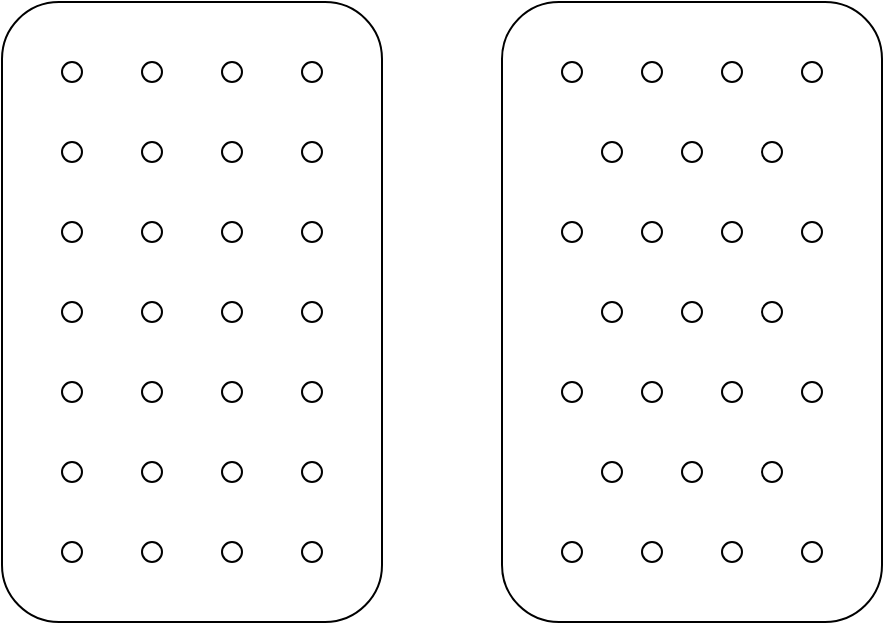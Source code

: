 <mxfile version="20.3.0" type="device"><diagram id="Mgif6Eko649c2rtetoye" name="Page-1"><mxGraphModel dx="1185" dy="721" grid="1" gridSize="10" guides="1" tooltips="1" connect="1" arrows="1" fold="1" page="1" pageScale="1" pageWidth="1169" pageHeight="827" math="0" shadow="0"><root><mxCell id="0"/><mxCell id="1" parent="0"/><mxCell id="6HRGAegt6tQ7mL08jc3s-81" value="" style="rounded=1;whiteSpace=wrap;html=1;" vertex="1" parent="1"><mxGeometry x="330" y="80" width="190" height="310" as="geometry"/></mxCell><mxCell id="6HRGAegt6tQ7mL08jc3s-29" value="" style="group" vertex="1" connectable="0" parent="1"><mxGeometry x="110" y="310" width="160" height="80" as="geometry"/></mxCell><mxCell id="6HRGAegt6tQ7mL08jc3s-1" value="" style="rounded=1;whiteSpace=wrap;html=1;" vertex="1" parent="6HRGAegt6tQ7mL08jc3s-29"><mxGeometry x="-30" y="-230" width="190" height="310" as="geometry"/></mxCell><mxCell id="6HRGAegt6tQ7mL08jc3s-30" value="" style="ellipse;whiteSpace=wrap;html=1;aspect=fixed;" vertex="1" parent="6HRGAegt6tQ7mL08jc3s-29"><mxGeometry width="10" height="10" as="geometry"/></mxCell><mxCell id="6HRGAegt6tQ7mL08jc3s-31" value="" style="ellipse;whiteSpace=wrap;html=1;aspect=fixed;" vertex="1" parent="6HRGAegt6tQ7mL08jc3s-29"><mxGeometry x="40" width="10" height="10" as="geometry"/></mxCell><mxCell id="6HRGAegt6tQ7mL08jc3s-32" value="" style="ellipse;whiteSpace=wrap;html=1;aspect=fixed;" vertex="1" parent="6HRGAegt6tQ7mL08jc3s-29"><mxGeometry x="80" width="10" height="10" as="geometry"/></mxCell><mxCell id="6HRGAegt6tQ7mL08jc3s-33" value="" style="ellipse;whiteSpace=wrap;html=1;aspect=fixed;" vertex="1" parent="6HRGAegt6tQ7mL08jc3s-29"><mxGeometry x="120" width="10" height="10" as="geometry"/></mxCell><mxCell id="6HRGAegt6tQ7mL08jc3s-8" value="" style="group" vertex="1" connectable="0" parent="1"><mxGeometry x="110" y="110" width="130" height="10" as="geometry"/></mxCell><mxCell id="6HRGAegt6tQ7mL08jc3s-3" value="" style="ellipse;whiteSpace=wrap;html=1;aspect=fixed;" vertex="1" parent="6HRGAegt6tQ7mL08jc3s-8"><mxGeometry width="10" height="10" as="geometry"/></mxCell><mxCell id="6HRGAegt6tQ7mL08jc3s-4" value="" style="ellipse;whiteSpace=wrap;html=1;aspect=fixed;" vertex="1" parent="6HRGAegt6tQ7mL08jc3s-8"><mxGeometry x="40" width="10" height="10" as="geometry"/></mxCell><mxCell id="6HRGAegt6tQ7mL08jc3s-5" value="" style="ellipse;whiteSpace=wrap;html=1;aspect=fixed;" vertex="1" parent="6HRGAegt6tQ7mL08jc3s-8"><mxGeometry x="80" width="10" height="10" as="geometry"/></mxCell><mxCell id="6HRGAegt6tQ7mL08jc3s-6" value="" style="ellipse;whiteSpace=wrap;html=1;aspect=fixed;" vertex="1" parent="6HRGAegt6tQ7mL08jc3s-8"><mxGeometry x="120" width="10" height="10" as="geometry"/></mxCell><mxCell id="6HRGAegt6tQ7mL08jc3s-9" value="" style="group" vertex="1" connectable="0" parent="1"><mxGeometry x="110" y="150" width="130" height="10" as="geometry"/></mxCell><mxCell id="6HRGAegt6tQ7mL08jc3s-10" value="" style="ellipse;whiteSpace=wrap;html=1;aspect=fixed;" vertex="1" parent="6HRGAegt6tQ7mL08jc3s-9"><mxGeometry width="10" height="10" as="geometry"/></mxCell><mxCell id="6HRGAegt6tQ7mL08jc3s-11" value="" style="ellipse;whiteSpace=wrap;html=1;aspect=fixed;" vertex="1" parent="6HRGAegt6tQ7mL08jc3s-9"><mxGeometry x="40" width="10" height="10" as="geometry"/></mxCell><mxCell id="6HRGAegt6tQ7mL08jc3s-12" value="" style="ellipse;whiteSpace=wrap;html=1;aspect=fixed;" vertex="1" parent="6HRGAegt6tQ7mL08jc3s-9"><mxGeometry x="80" width="10" height="10" as="geometry"/></mxCell><mxCell id="6HRGAegt6tQ7mL08jc3s-13" value="" style="ellipse;whiteSpace=wrap;html=1;aspect=fixed;" vertex="1" parent="6HRGAegt6tQ7mL08jc3s-9"><mxGeometry x="120" width="10" height="10" as="geometry"/></mxCell><mxCell id="6HRGAegt6tQ7mL08jc3s-14" value="" style="group" vertex="1" connectable="0" parent="1"><mxGeometry x="110" y="190" width="130" height="10" as="geometry"/></mxCell><mxCell id="6HRGAegt6tQ7mL08jc3s-15" value="" style="ellipse;whiteSpace=wrap;html=1;aspect=fixed;" vertex="1" parent="6HRGAegt6tQ7mL08jc3s-14"><mxGeometry width="10" height="10" as="geometry"/></mxCell><mxCell id="6HRGAegt6tQ7mL08jc3s-16" value="" style="ellipse;whiteSpace=wrap;html=1;aspect=fixed;" vertex="1" parent="6HRGAegt6tQ7mL08jc3s-14"><mxGeometry x="40" width="10" height="10" as="geometry"/></mxCell><mxCell id="6HRGAegt6tQ7mL08jc3s-17" value="" style="ellipse;whiteSpace=wrap;html=1;aspect=fixed;" vertex="1" parent="6HRGAegt6tQ7mL08jc3s-14"><mxGeometry x="80" width="10" height="10" as="geometry"/></mxCell><mxCell id="6HRGAegt6tQ7mL08jc3s-18" value="" style="ellipse;whiteSpace=wrap;html=1;aspect=fixed;" vertex="1" parent="6HRGAegt6tQ7mL08jc3s-14"><mxGeometry x="120" width="10" height="10" as="geometry"/></mxCell><mxCell id="6HRGAegt6tQ7mL08jc3s-19" value="" style="group" vertex="1" connectable="0" parent="1"><mxGeometry x="110" y="230" width="130" height="10" as="geometry"/></mxCell><mxCell id="6HRGAegt6tQ7mL08jc3s-20" value="" style="ellipse;whiteSpace=wrap;html=1;aspect=fixed;" vertex="1" parent="6HRGAegt6tQ7mL08jc3s-19"><mxGeometry width="10" height="10" as="geometry"/></mxCell><mxCell id="6HRGAegt6tQ7mL08jc3s-21" value="" style="ellipse;whiteSpace=wrap;html=1;aspect=fixed;" vertex="1" parent="6HRGAegt6tQ7mL08jc3s-19"><mxGeometry x="40" width="10" height="10" as="geometry"/></mxCell><mxCell id="6HRGAegt6tQ7mL08jc3s-22" value="" style="ellipse;whiteSpace=wrap;html=1;aspect=fixed;" vertex="1" parent="6HRGAegt6tQ7mL08jc3s-19"><mxGeometry x="80" width="10" height="10" as="geometry"/></mxCell><mxCell id="6HRGAegt6tQ7mL08jc3s-23" value="" style="ellipse;whiteSpace=wrap;html=1;aspect=fixed;" vertex="1" parent="6HRGAegt6tQ7mL08jc3s-19"><mxGeometry x="120" width="10" height="10" as="geometry"/></mxCell><mxCell id="6HRGAegt6tQ7mL08jc3s-24" value="" style="group" vertex="1" connectable="0" parent="1"><mxGeometry x="110" y="270" width="130" height="10" as="geometry"/></mxCell><mxCell id="6HRGAegt6tQ7mL08jc3s-25" value="" style="ellipse;whiteSpace=wrap;html=1;aspect=fixed;" vertex="1" parent="6HRGAegt6tQ7mL08jc3s-24"><mxGeometry width="10" height="10" as="geometry"/></mxCell><mxCell id="6HRGAegt6tQ7mL08jc3s-26" value="" style="ellipse;whiteSpace=wrap;html=1;aspect=fixed;" vertex="1" parent="6HRGAegt6tQ7mL08jc3s-24"><mxGeometry x="40" width="10" height="10" as="geometry"/></mxCell><mxCell id="6HRGAegt6tQ7mL08jc3s-27" value="" style="ellipse;whiteSpace=wrap;html=1;aspect=fixed;" vertex="1" parent="6HRGAegt6tQ7mL08jc3s-24"><mxGeometry x="80" width="10" height="10" as="geometry"/></mxCell><mxCell id="6HRGAegt6tQ7mL08jc3s-28" value="" style="ellipse;whiteSpace=wrap;html=1;aspect=fixed;" vertex="1" parent="6HRGAegt6tQ7mL08jc3s-24"><mxGeometry x="120" width="10" height="10" as="geometry"/></mxCell><mxCell id="6HRGAegt6tQ7mL08jc3s-35" value="" style="group" vertex="1" connectable="0" parent="1"><mxGeometry x="110" y="350" width="130" height="10" as="geometry"/></mxCell><mxCell id="6HRGAegt6tQ7mL08jc3s-36" value="" style="ellipse;whiteSpace=wrap;html=1;aspect=fixed;" vertex="1" parent="6HRGAegt6tQ7mL08jc3s-35"><mxGeometry width="10" height="10" as="geometry"/></mxCell><mxCell id="6HRGAegt6tQ7mL08jc3s-37" value="" style="ellipse;whiteSpace=wrap;html=1;aspect=fixed;" vertex="1" parent="6HRGAegt6tQ7mL08jc3s-35"><mxGeometry x="40" width="10" height="10" as="geometry"/></mxCell><mxCell id="6HRGAegt6tQ7mL08jc3s-38" value="" style="ellipse;whiteSpace=wrap;html=1;aspect=fixed;" vertex="1" parent="6HRGAegt6tQ7mL08jc3s-35"><mxGeometry x="80" width="10" height="10" as="geometry"/></mxCell><mxCell id="6HRGAegt6tQ7mL08jc3s-39" value="" style="ellipse;whiteSpace=wrap;html=1;aspect=fixed;" vertex="1" parent="6HRGAegt6tQ7mL08jc3s-35"><mxGeometry x="120" width="10" height="10" as="geometry"/></mxCell><mxCell id="6HRGAegt6tQ7mL08jc3s-52" value="" style="group" vertex="1" connectable="0" parent="1"><mxGeometry x="360" y="110" width="130" height="50" as="geometry"/></mxCell><mxCell id="6HRGAegt6tQ7mL08jc3s-44" value="" style="group" vertex="1" connectable="0" parent="6HRGAegt6tQ7mL08jc3s-52"><mxGeometry width="130" height="10" as="geometry"/></mxCell><mxCell id="6HRGAegt6tQ7mL08jc3s-45" value="" style="ellipse;whiteSpace=wrap;html=1;aspect=fixed;" vertex="1" parent="6HRGAegt6tQ7mL08jc3s-44"><mxGeometry width="10" height="10" as="geometry"/></mxCell><mxCell id="6HRGAegt6tQ7mL08jc3s-46" value="" style="ellipse;whiteSpace=wrap;html=1;aspect=fixed;" vertex="1" parent="6HRGAegt6tQ7mL08jc3s-44"><mxGeometry x="40" width="10" height="10" as="geometry"/></mxCell><mxCell id="6HRGAegt6tQ7mL08jc3s-47" value="" style="ellipse;whiteSpace=wrap;html=1;aspect=fixed;" vertex="1" parent="6HRGAegt6tQ7mL08jc3s-44"><mxGeometry x="80" width="10" height="10" as="geometry"/></mxCell><mxCell id="6HRGAegt6tQ7mL08jc3s-48" value="" style="ellipse;whiteSpace=wrap;html=1;aspect=fixed;" vertex="1" parent="6HRGAegt6tQ7mL08jc3s-44"><mxGeometry x="120" width="10" height="10" as="geometry"/></mxCell><mxCell id="6HRGAegt6tQ7mL08jc3s-49" value="" style="ellipse;whiteSpace=wrap;html=1;aspect=fixed;" vertex="1" parent="6HRGAegt6tQ7mL08jc3s-52"><mxGeometry x="20" y="40" width="10" height="10" as="geometry"/></mxCell><mxCell id="6HRGAegt6tQ7mL08jc3s-50" value="" style="ellipse;whiteSpace=wrap;html=1;aspect=fixed;" vertex="1" parent="6HRGAegt6tQ7mL08jc3s-52"><mxGeometry x="60" y="40" width="10" height="10" as="geometry"/></mxCell><mxCell id="6HRGAegt6tQ7mL08jc3s-51" value="" style="ellipse;whiteSpace=wrap;html=1;aspect=fixed;" vertex="1" parent="6HRGAegt6tQ7mL08jc3s-52"><mxGeometry x="100" y="40" width="10" height="10" as="geometry"/></mxCell><mxCell id="6HRGAegt6tQ7mL08jc3s-53" value="" style="group" vertex="1" connectable="0" parent="1"><mxGeometry x="360" y="190" width="130" height="50" as="geometry"/></mxCell><mxCell id="6HRGAegt6tQ7mL08jc3s-54" value="" style="group" vertex="1" connectable="0" parent="6HRGAegt6tQ7mL08jc3s-53"><mxGeometry width="130" height="10" as="geometry"/></mxCell><mxCell id="6HRGAegt6tQ7mL08jc3s-55" value="" style="ellipse;whiteSpace=wrap;html=1;aspect=fixed;" vertex="1" parent="6HRGAegt6tQ7mL08jc3s-54"><mxGeometry width="10" height="10" as="geometry"/></mxCell><mxCell id="6HRGAegt6tQ7mL08jc3s-56" value="" style="ellipse;whiteSpace=wrap;html=1;aspect=fixed;" vertex="1" parent="6HRGAegt6tQ7mL08jc3s-54"><mxGeometry x="40" width="10" height="10" as="geometry"/></mxCell><mxCell id="6HRGAegt6tQ7mL08jc3s-57" value="" style="ellipse;whiteSpace=wrap;html=1;aspect=fixed;" vertex="1" parent="6HRGAegt6tQ7mL08jc3s-54"><mxGeometry x="80" width="10" height="10" as="geometry"/></mxCell><mxCell id="6HRGAegt6tQ7mL08jc3s-58" value="" style="ellipse;whiteSpace=wrap;html=1;aspect=fixed;" vertex="1" parent="6HRGAegt6tQ7mL08jc3s-54"><mxGeometry x="120" width="10" height="10" as="geometry"/></mxCell><mxCell id="6HRGAegt6tQ7mL08jc3s-59" value="" style="ellipse;whiteSpace=wrap;html=1;aspect=fixed;" vertex="1" parent="6HRGAegt6tQ7mL08jc3s-53"><mxGeometry x="20" y="40" width="10" height="10" as="geometry"/></mxCell><mxCell id="6HRGAegt6tQ7mL08jc3s-60" value="" style="ellipse;whiteSpace=wrap;html=1;aspect=fixed;" vertex="1" parent="6HRGAegt6tQ7mL08jc3s-53"><mxGeometry x="60" y="40" width="10" height="10" as="geometry"/></mxCell><mxCell id="6HRGAegt6tQ7mL08jc3s-61" value="" style="ellipse;whiteSpace=wrap;html=1;aspect=fixed;" vertex="1" parent="6HRGAegt6tQ7mL08jc3s-53"><mxGeometry x="100" y="40" width="10" height="10" as="geometry"/></mxCell><mxCell id="6HRGAegt6tQ7mL08jc3s-63" value="" style="group" vertex="1" connectable="0" parent="1"><mxGeometry x="360" y="270" width="130" height="50" as="geometry"/></mxCell><mxCell id="6HRGAegt6tQ7mL08jc3s-64" value="" style="group" vertex="1" connectable="0" parent="6HRGAegt6tQ7mL08jc3s-63"><mxGeometry width="130" height="10" as="geometry"/></mxCell><mxCell id="6HRGAegt6tQ7mL08jc3s-65" value="" style="ellipse;whiteSpace=wrap;html=1;aspect=fixed;" vertex="1" parent="6HRGAegt6tQ7mL08jc3s-64"><mxGeometry width="10" height="10" as="geometry"/></mxCell><mxCell id="6HRGAegt6tQ7mL08jc3s-66" value="" style="ellipse;whiteSpace=wrap;html=1;aspect=fixed;" vertex="1" parent="6HRGAegt6tQ7mL08jc3s-64"><mxGeometry x="40" width="10" height="10" as="geometry"/></mxCell><mxCell id="6HRGAegt6tQ7mL08jc3s-67" value="" style="ellipse;whiteSpace=wrap;html=1;aspect=fixed;" vertex="1" parent="6HRGAegt6tQ7mL08jc3s-64"><mxGeometry x="80" width="10" height="10" as="geometry"/></mxCell><mxCell id="6HRGAegt6tQ7mL08jc3s-68" value="" style="ellipse;whiteSpace=wrap;html=1;aspect=fixed;" vertex="1" parent="6HRGAegt6tQ7mL08jc3s-64"><mxGeometry x="120" width="10" height="10" as="geometry"/></mxCell><mxCell id="6HRGAegt6tQ7mL08jc3s-69" value="" style="ellipse;whiteSpace=wrap;html=1;aspect=fixed;" vertex="1" parent="6HRGAegt6tQ7mL08jc3s-63"><mxGeometry x="20" y="40" width="10" height="10" as="geometry"/></mxCell><mxCell id="6HRGAegt6tQ7mL08jc3s-70" value="" style="ellipse;whiteSpace=wrap;html=1;aspect=fixed;" vertex="1" parent="6HRGAegt6tQ7mL08jc3s-63"><mxGeometry x="60" y="40" width="10" height="10" as="geometry"/></mxCell><mxCell id="6HRGAegt6tQ7mL08jc3s-71" value="" style="ellipse;whiteSpace=wrap;html=1;aspect=fixed;" vertex="1" parent="6HRGAegt6tQ7mL08jc3s-63"><mxGeometry x="100" y="40" width="10" height="10" as="geometry"/></mxCell><mxCell id="6HRGAegt6tQ7mL08jc3s-72" value="" style="group" vertex="1" connectable="0" parent="1"><mxGeometry x="360" y="350" width="130" height="50" as="geometry"/></mxCell><mxCell id="6HRGAegt6tQ7mL08jc3s-73" value="" style="group" vertex="1" connectable="0" parent="6HRGAegt6tQ7mL08jc3s-72"><mxGeometry width="130" height="10" as="geometry"/></mxCell><mxCell id="6HRGAegt6tQ7mL08jc3s-74" value="" style="ellipse;whiteSpace=wrap;html=1;aspect=fixed;" vertex="1" parent="6HRGAegt6tQ7mL08jc3s-73"><mxGeometry width="10" height="10" as="geometry"/></mxCell><mxCell id="6HRGAegt6tQ7mL08jc3s-75" value="" style="ellipse;whiteSpace=wrap;html=1;aspect=fixed;" vertex="1" parent="6HRGAegt6tQ7mL08jc3s-73"><mxGeometry x="40" width="10" height="10" as="geometry"/></mxCell><mxCell id="6HRGAegt6tQ7mL08jc3s-76" value="" style="ellipse;whiteSpace=wrap;html=1;aspect=fixed;" vertex="1" parent="6HRGAegt6tQ7mL08jc3s-73"><mxGeometry x="80" width="10" height="10" as="geometry"/></mxCell><mxCell id="6HRGAegt6tQ7mL08jc3s-77" value="" style="ellipse;whiteSpace=wrap;html=1;aspect=fixed;" vertex="1" parent="6HRGAegt6tQ7mL08jc3s-73"><mxGeometry x="120" width="10" height="10" as="geometry"/></mxCell></root></mxGraphModel></diagram></mxfile>